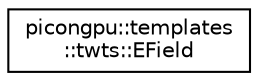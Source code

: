 digraph "Graphical Class Hierarchy"
{
 // LATEX_PDF_SIZE
  edge [fontname="Helvetica",fontsize="10",labelfontname="Helvetica",labelfontsize="10"];
  node [fontname="Helvetica",fontsize="10",shape=record];
  rankdir="LR";
  Node0 [label="picongpu::templates\l::twts::EField",height=0.2,width=0.4,color="black", fillcolor="white", style="filled",URL="$classpicongpu_1_1templates_1_1twts_1_1_e_field.html",tooltip=" "];
}
